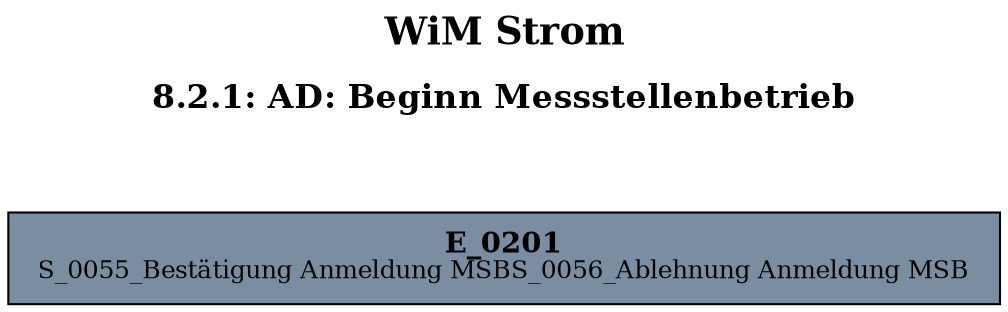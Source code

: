 digraph D {
    labelloc="t";
    label=<<B><FONT POINT-SIZE="18">WiM Strom</FONT></B><BR/><BR/><B><FONT POINT-SIZE="16">8.2.1: AD: Beginn Messstellenbetrieb</FONT></B><BR/><BR/><BR/><BR/>>;
    ratio="compress";
    concentrate=true;
    pack=true;
    rankdir=TB;
    packmode="array";
    size="20,20";
    "Empty" [margin="0.2,0.12", shape=box, style=filled, fillcolor="#7a8da1", label=<<B>E_0201</B><BR align="center"/><FONT point-size="12">S_0055_Bestätigung Anmeldung MSB
S_0056_Ablehnung Anmeldung MSB</FONT><BR align="center"/>>];


    bgcolor="transparent";
}